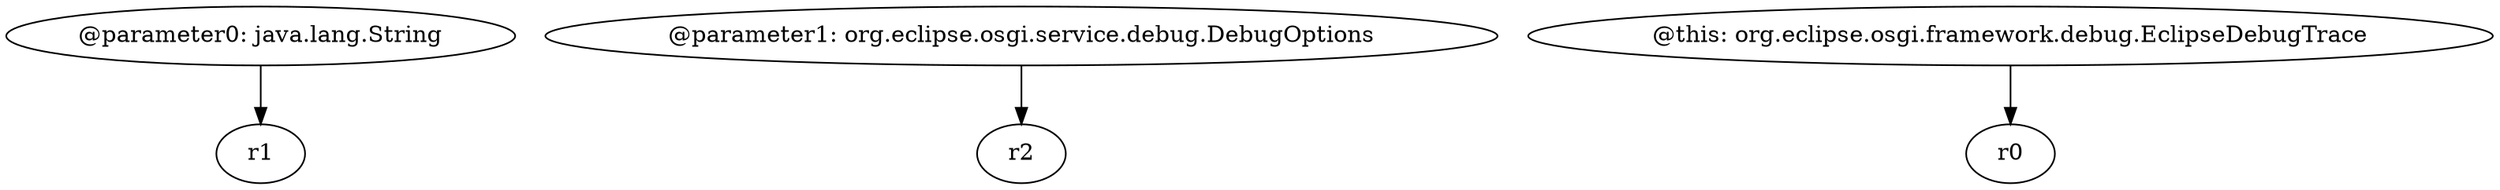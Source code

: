 digraph g {
0[label="@parameter0: java.lang.String"]
1[label="r1"]
0->1[label=""]
2[label="@parameter1: org.eclipse.osgi.service.debug.DebugOptions"]
3[label="r2"]
2->3[label=""]
4[label="@this: org.eclipse.osgi.framework.debug.EclipseDebugTrace"]
5[label="r0"]
4->5[label=""]
}